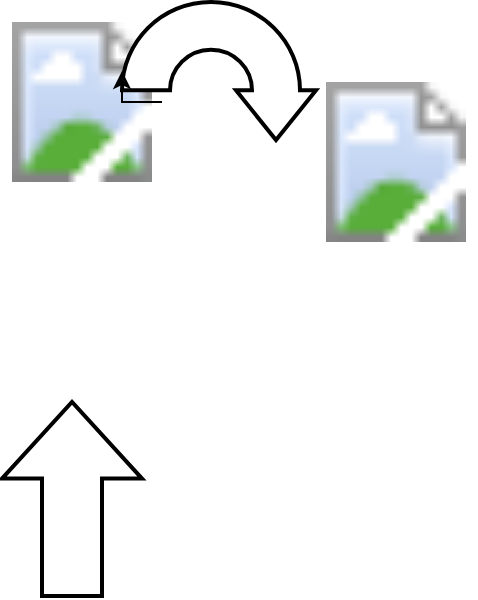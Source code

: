 <mxGraphModel dx="203" dy="278" grid="1" gridSize="10" guides="1" tooltips="1" connect="1" arrows="1" fold="1" page="1" pageScale="1" pageWidth="850" pageHeight="1100" background="#ffffff"><root><mxCell id="0"/><mxCell id="1" parent="0"/><mxCell id="2" value="" style="image;html=1;labelBackgroundColor=#ffffff;image=https://raw.githubusercontent.com/jgraph/mxgraph/master/javascript/examples/grapheditor/www/stencils//clipart/Firewall_02_128x128.png" parent="1" vertex="1"><mxGeometry x="187" y="130" width="80" height="80" as="geometry"/></mxCell><mxCell id="3" value="" style="image;html=1;labelBackgroundColor=#ffffff;image=https://raw.githubusercontent.com/jgraph/mxgraph/master/javascript/examples/grapheditor/www/stencils//clipart/Suit3_128x128.png" parent="1" vertex="1"><mxGeometry x="30" y="100" width="80" height="80" as="geometry"/></mxCell><mxCell id="6" value="" style="shape=mxgraph.arrows.arrow_up;whiteSpace=wrap;html=1;fillColor=#ffffff;strokeColor=#000000;strokeWidth=2" parent="1" vertex="1"><mxGeometry x="30" y="290" width="70" height="97" as="geometry"/></mxCell><mxCell id="5" value="" style="shape=mxgraph.arrows.circular_arrow;whiteSpace=wrap;html=1;fillColor=#ffffff;strokeColor=#000000;strokeWidth=2" parent="1" vertex="1"><mxGeometry x="90" y="90" width="97" height="69" as="geometry"/></mxCell><mxCell id="7" style="edgeStyle=orthogonalEdgeStyle;rounded=0;html=1;exitX=1;exitY=0.5;entryX=0;entryY=0.5;jettySize=auto;orthogonalLoop=1;" parent="1" source="3" target="5" edge="1"><mxGeometry relative="1" as="geometry"><mxPoint x="110" y="140" as="sourcePoint"/><mxPoint x="160" y="60" as="targetPoint"/></mxGeometry></mxCell></root></mxGraphModel>
